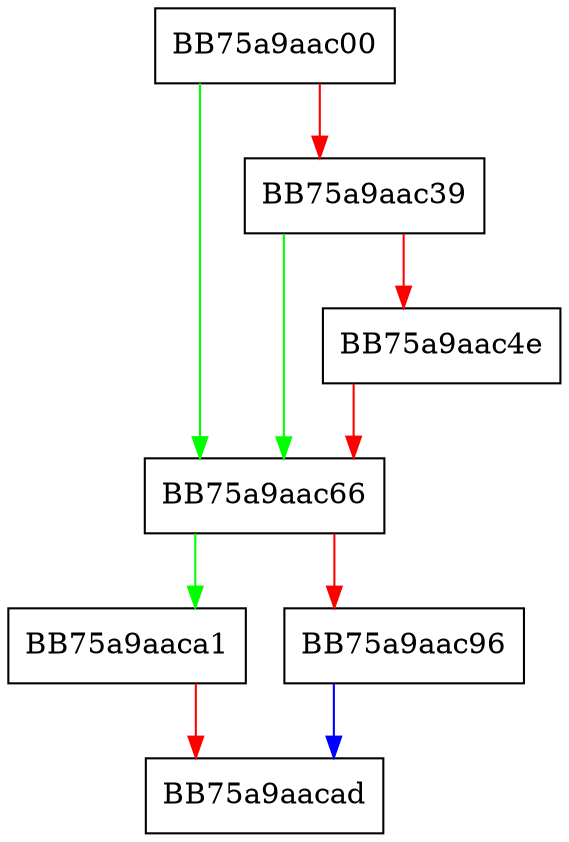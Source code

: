 digraph get_process_config_id {
  node [shape="box"];
  graph [splines=ortho];
  BB75a9aac00 -> BB75a9aac66 [color="green"];
  BB75a9aac00 -> BB75a9aac39 [color="red"];
  BB75a9aac39 -> BB75a9aac66 [color="green"];
  BB75a9aac39 -> BB75a9aac4e [color="red"];
  BB75a9aac4e -> BB75a9aac66 [color="red"];
  BB75a9aac66 -> BB75a9aaca1 [color="green"];
  BB75a9aac66 -> BB75a9aac96 [color="red"];
  BB75a9aac96 -> BB75a9aacad [color="blue"];
  BB75a9aaca1 -> BB75a9aacad [color="red"];
}